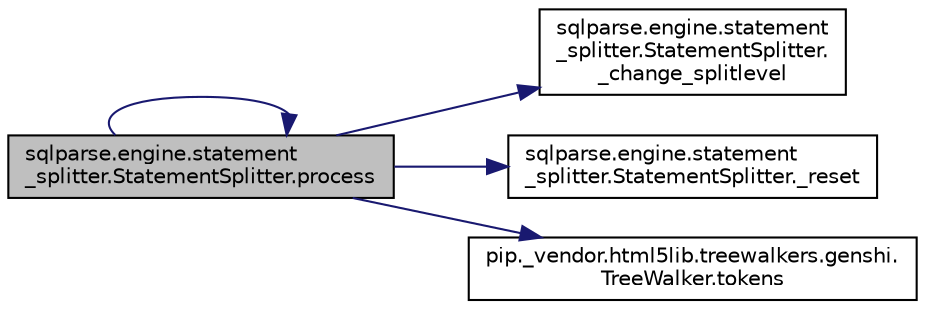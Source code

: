 digraph "sqlparse.engine.statement_splitter.StatementSplitter.process"
{
 // LATEX_PDF_SIZE
  edge [fontname="Helvetica",fontsize="10",labelfontname="Helvetica",labelfontsize="10"];
  node [fontname="Helvetica",fontsize="10",shape=record];
  rankdir="LR";
  Node1 [label="sqlparse.engine.statement\l_splitter.StatementSplitter.process",height=0.2,width=0.4,color="black", fillcolor="grey75", style="filled", fontcolor="black",tooltip=" "];
  Node1 -> Node2 [color="midnightblue",fontsize="10",style="solid",fontname="Helvetica"];
  Node2 [label="sqlparse.engine.statement\l_splitter.StatementSplitter.\l_change_splitlevel",height=0.2,width=0.4,color="black", fillcolor="white", style="filled",URL="$d9/d0c/classsqlparse_1_1engine_1_1statement__splitter_1_1_statement_splitter.html#ace48cdd3100663e7a29fc38261932e73",tooltip=" "];
  Node1 -> Node3 [color="midnightblue",fontsize="10",style="solid",fontname="Helvetica"];
  Node3 [label="sqlparse.engine.statement\l_splitter.StatementSplitter._reset",height=0.2,width=0.4,color="black", fillcolor="white", style="filled",URL="$d9/d0c/classsqlparse_1_1engine_1_1statement__splitter_1_1_statement_splitter.html#adfd17cc7168dcc2a98657d42e0e5e718",tooltip=" "];
  Node1 -> Node1 [color="midnightblue",fontsize="10",style="solid",fontname="Helvetica"];
  Node1 -> Node4 [color="midnightblue",fontsize="10",style="solid",fontname="Helvetica"];
  Node4 [label="pip._vendor.html5lib.treewalkers.genshi.\lTreeWalker.tokens",height=0.2,width=0.4,color="black", fillcolor="white", style="filled",URL="$db/d04/classpip_1_1__vendor_1_1html5lib_1_1treewalkers_1_1genshi_1_1_tree_walker.html#aaa7cd4013932d988edef6e126ab998a3",tooltip=" "];
}
